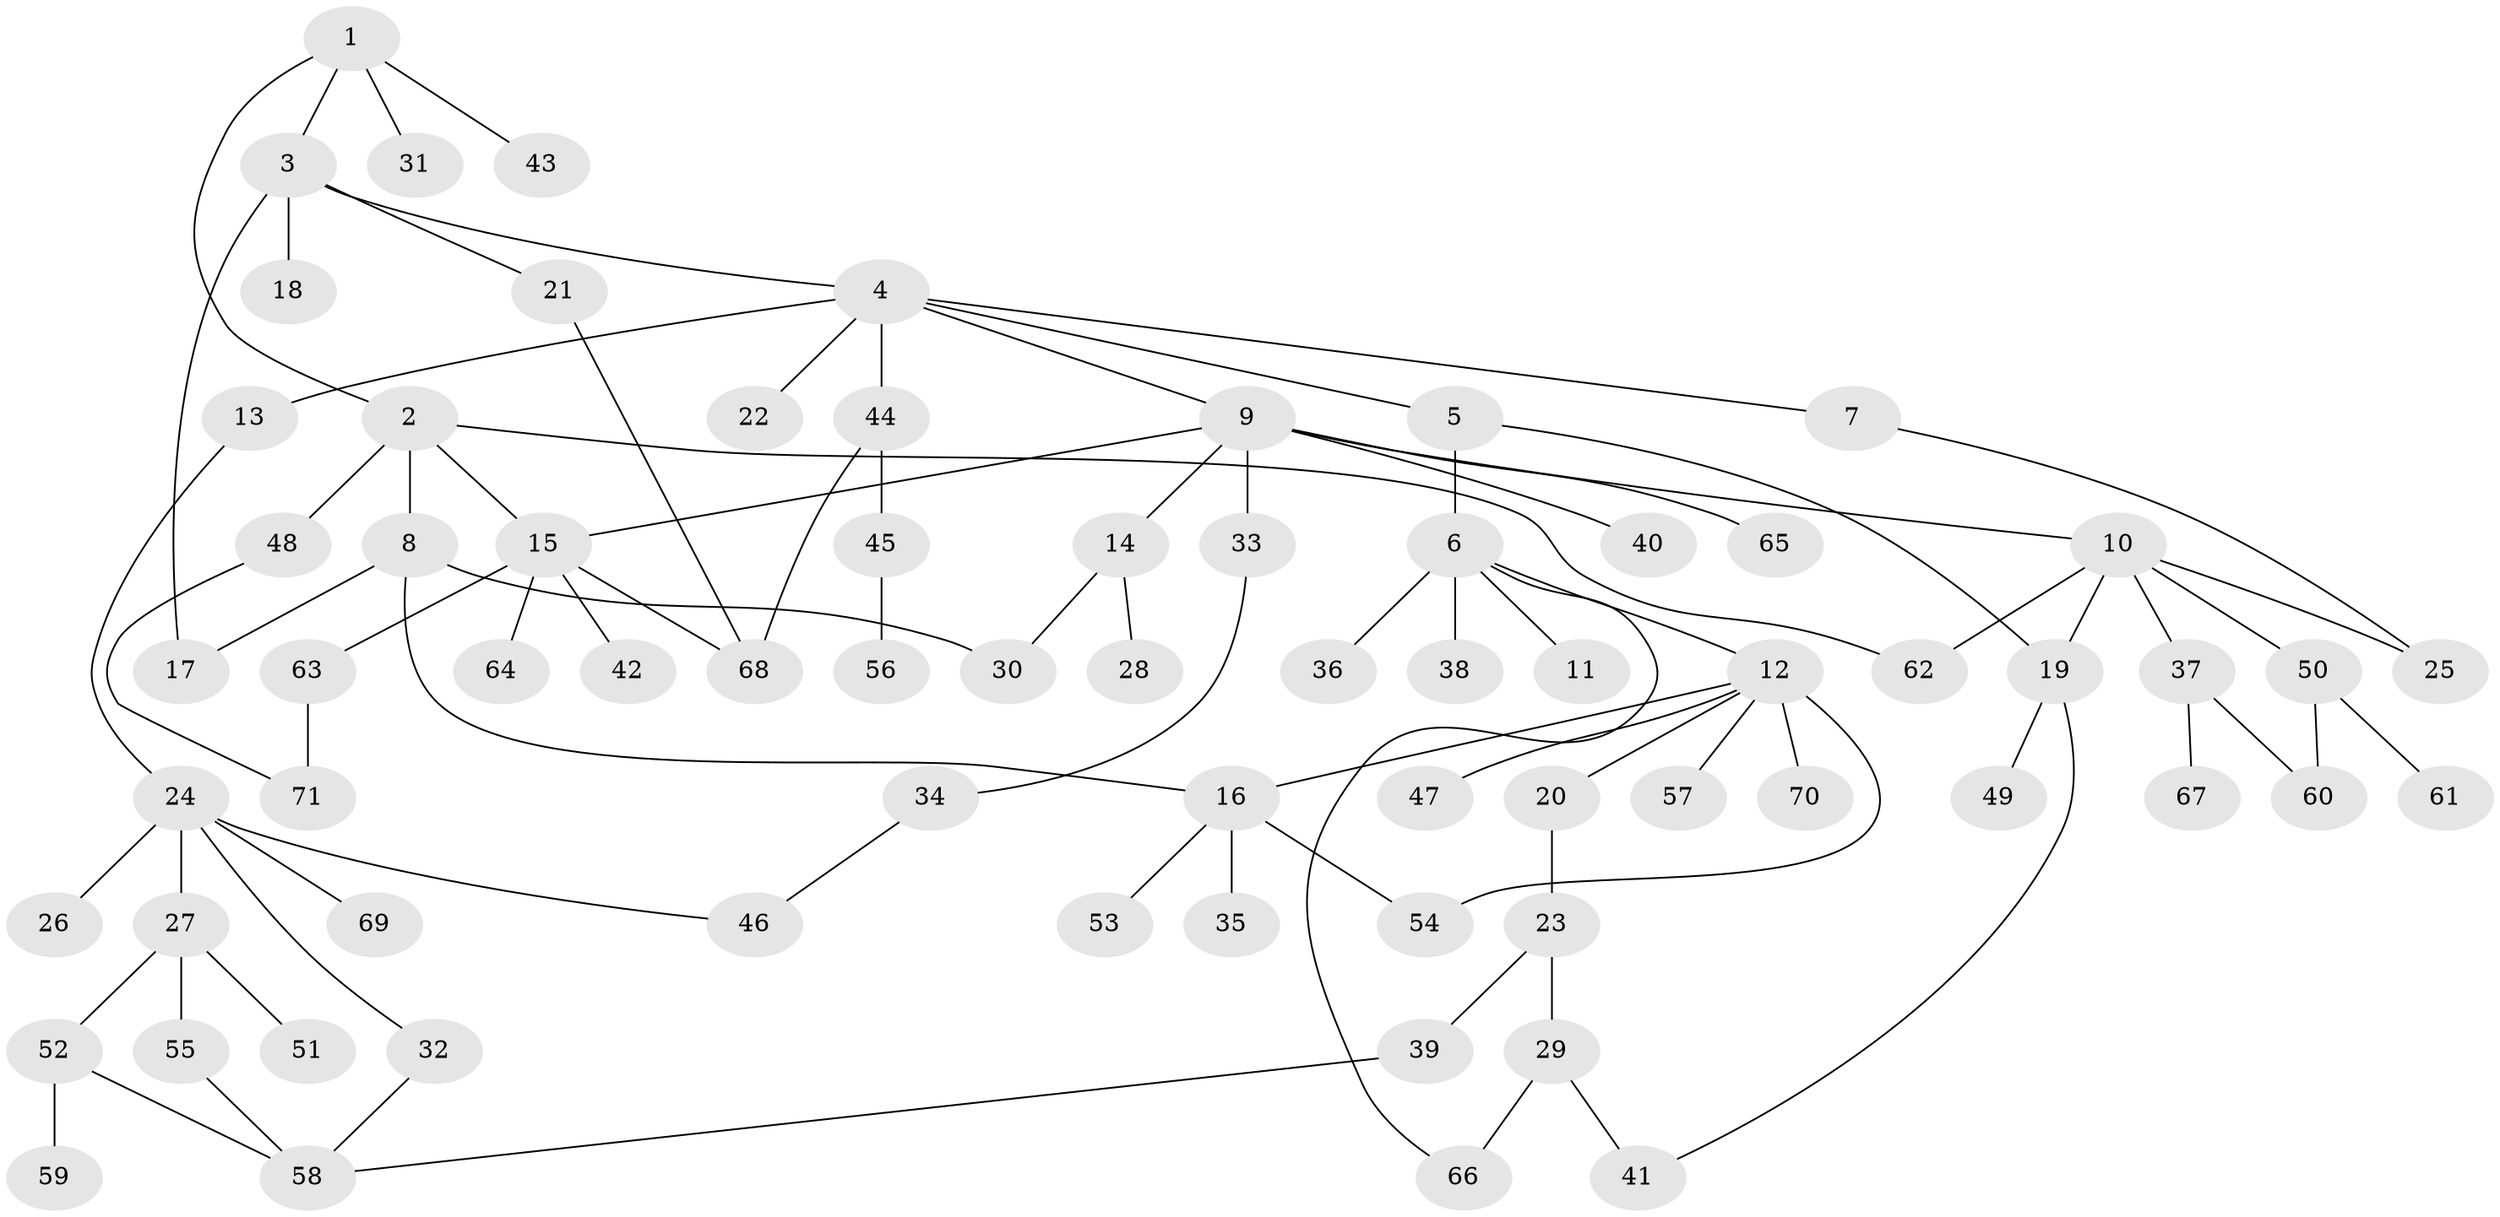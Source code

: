 // Generated by graph-tools (version 1.1) at 2025/49/03/09/25 03:49:21]
// undirected, 71 vertices, 88 edges
graph export_dot {
graph [start="1"]
  node [color=gray90,style=filled];
  1;
  2;
  3;
  4;
  5;
  6;
  7;
  8;
  9;
  10;
  11;
  12;
  13;
  14;
  15;
  16;
  17;
  18;
  19;
  20;
  21;
  22;
  23;
  24;
  25;
  26;
  27;
  28;
  29;
  30;
  31;
  32;
  33;
  34;
  35;
  36;
  37;
  38;
  39;
  40;
  41;
  42;
  43;
  44;
  45;
  46;
  47;
  48;
  49;
  50;
  51;
  52;
  53;
  54;
  55;
  56;
  57;
  58;
  59;
  60;
  61;
  62;
  63;
  64;
  65;
  66;
  67;
  68;
  69;
  70;
  71;
  1 -- 2;
  1 -- 3;
  1 -- 31;
  1 -- 43;
  2 -- 8;
  2 -- 15;
  2 -- 48;
  2 -- 62;
  3 -- 4;
  3 -- 17;
  3 -- 18;
  3 -- 21;
  4 -- 5;
  4 -- 7;
  4 -- 9;
  4 -- 13;
  4 -- 22;
  4 -- 44;
  5 -- 6;
  5 -- 19;
  6 -- 11;
  6 -- 12;
  6 -- 36;
  6 -- 38;
  6 -- 66;
  7 -- 25;
  8 -- 30;
  8 -- 17;
  8 -- 16;
  9 -- 10;
  9 -- 14;
  9 -- 33;
  9 -- 40;
  9 -- 65;
  9 -- 15;
  10 -- 25;
  10 -- 37;
  10 -- 50;
  10 -- 62;
  10 -- 19;
  12 -- 16;
  12 -- 20;
  12 -- 47;
  12 -- 54;
  12 -- 57;
  12 -- 70;
  13 -- 24;
  14 -- 28;
  14 -- 30;
  15 -- 42;
  15 -- 63;
  15 -- 64;
  15 -- 68;
  16 -- 35;
  16 -- 53;
  16 -- 54;
  19 -- 41;
  19 -- 49;
  20 -- 23;
  21 -- 68;
  23 -- 29;
  23 -- 39;
  24 -- 26;
  24 -- 27;
  24 -- 32;
  24 -- 69;
  24 -- 46;
  27 -- 51;
  27 -- 52;
  27 -- 55;
  29 -- 41;
  29 -- 66;
  32 -- 58;
  33 -- 34;
  34 -- 46;
  37 -- 67;
  37 -- 60;
  39 -- 58;
  44 -- 45;
  44 -- 68;
  45 -- 56;
  48 -- 71;
  50 -- 60;
  50 -- 61;
  52 -- 58;
  52 -- 59;
  55 -- 58;
  63 -- 71;
}
